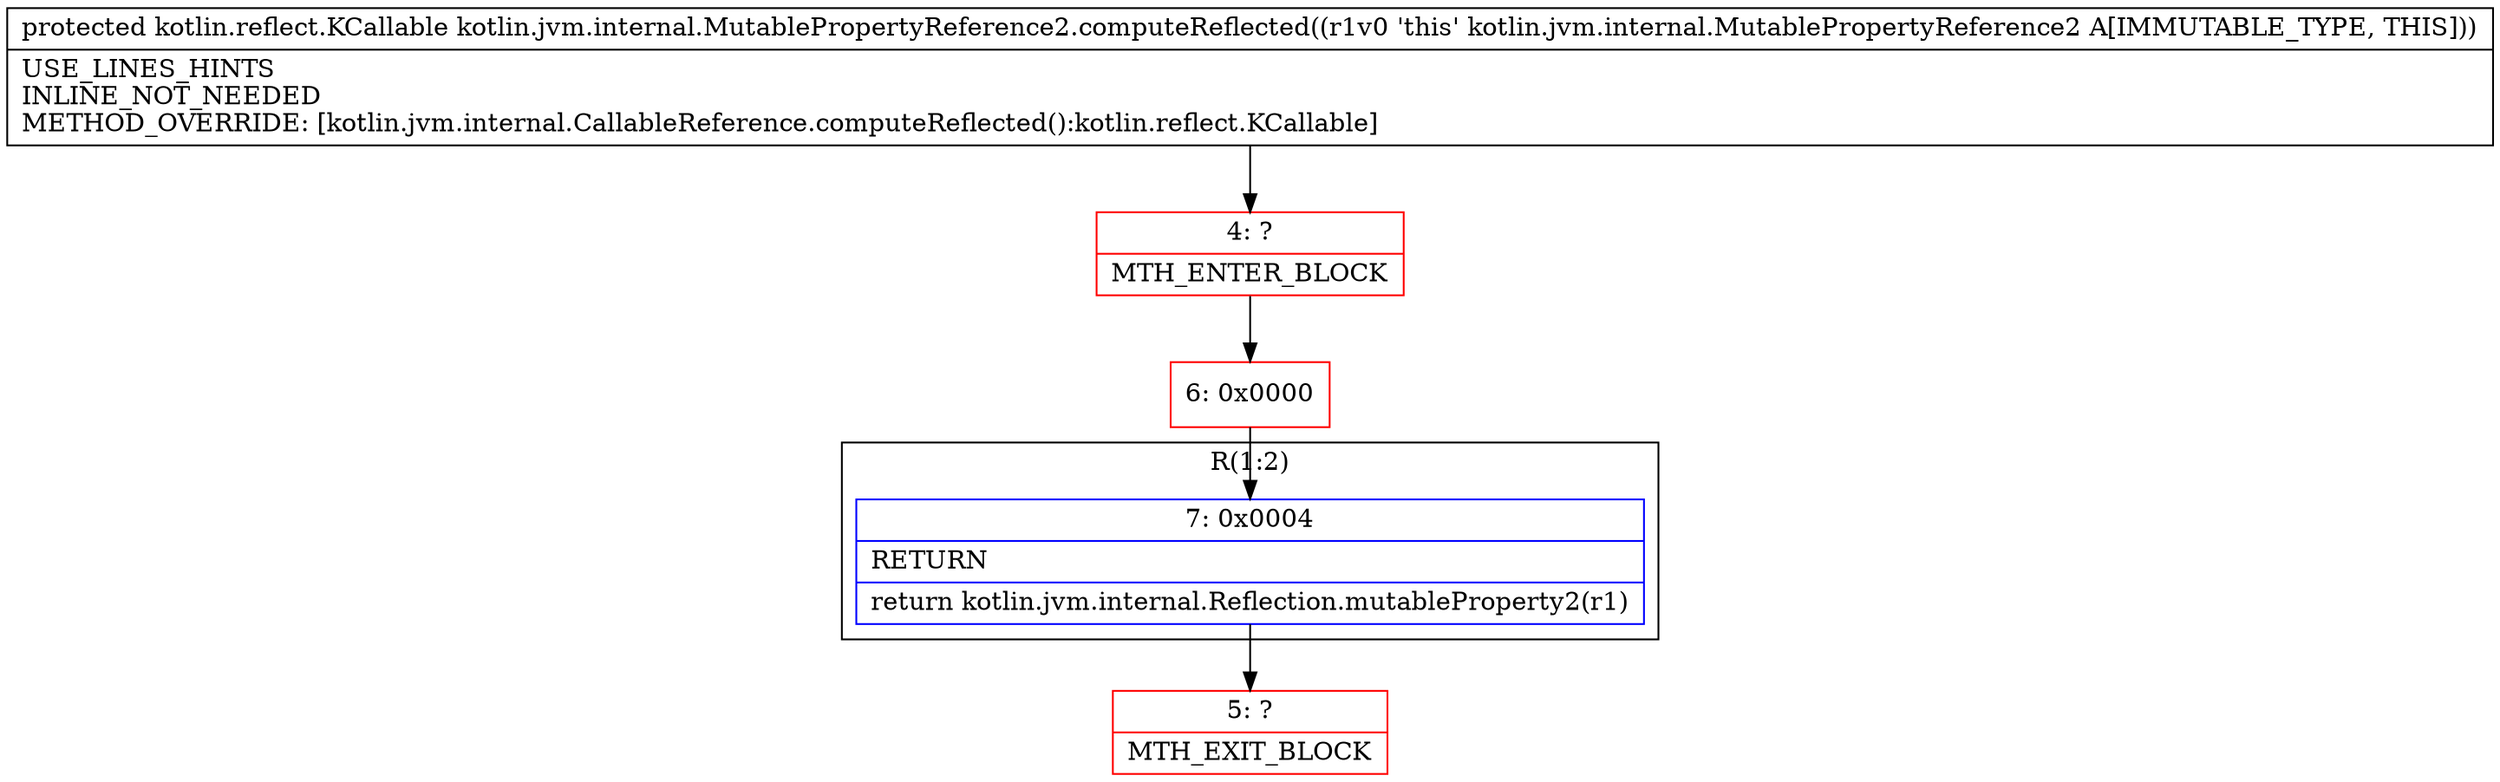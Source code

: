 digraph "CFG forkotlin.jvm.internal.MutablePropertyReference2.computeReflected()Lkotlin\/reflect\/KCallable;" {
subgraph cluster_Region_47513305 {
label = "R(1:2)";
node [shape=record,color=blue];
Node_7 [shape=record,label="{7\:\ 0x0004|RETURN\l|return kotlin.jvm.internal.Reflection.mutableProperty2(r1)\l}"];
}
Node_4 [shape=record,color=red,label="{4\:\ ?|MTH_ENTER_BLOCK\l}"];
Node_6 [shape=record,color=red,label="{6\:\ 0x0000}"];
Node_5 [shape=record,color=red,label="{5\:\ ?|MTH_EXIT_BLOCK\l}"];
MethodNode[shape=record,label="{protected kotlin.reflect.KCallable kotlin.jvm.internal.MutablePropertyReference2.computeReflected((r1v0 'this' kotlin.jvm.internal.MutablePropertyReference2 A[IMMUTABLE_TYPE, THIS]))  | USE_LINES_HINTS\lINLINE_NOT_NEEDED\lMETHOD_OVERRIDE: [kotlin.jvm.internal.CallableReference.computeReflected():kotlin.reflect.KCallable]\l}"];
MethodNode -> Node_4;Node_7 -> Node_5;
Node_4 -> Node_6;
Node_6 -> Node_7;
}

